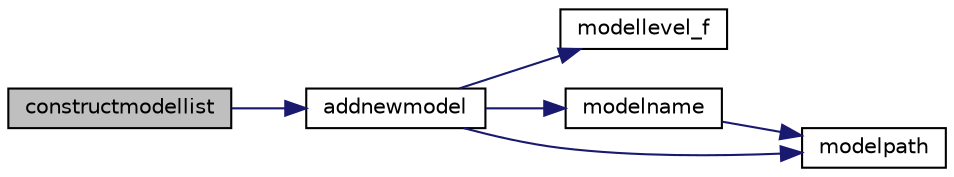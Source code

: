 digraph "constructmodellist"
{
 // LATEX_PDF_SIZE
  edge [fontname="Helvetica",fontsize="10",labelfontname="Helvetica",labelfontsize="10"];
  node [fontname="Helvetica",fontsize="10",shape=record];
  rankdir="LR";
  Node1 [label="constructmodellist",height=0.2,width=0.4,color="black", fillcolor="grey75", style="filled", fontcolor="black",tooltip=" "];
  Node1 -> Node2 [color="midnightblue",fontsize="10",style="solid",fontname="Helvetica"];
  Node2 [label="addnewmodel",height=0.2,width=0.4,color="black", fillcolor="white", style="filled",URL="$_main_8_f90.html#a2f77a4f5e6866a09c535fb9958312f17",tooltip=" "];
  Node2 -> Node3 [color="midnightblue",fontsize="10",style="solid",fontname="Helvetica"];
  Node3 [label="modellevel_f",height=0.2,width=0.4,color="black", fillcolor="white", style="filled",URL="$_main_8_f90.html#acdc3261ecd63c8e82b3392ec60df4db9",tooltip=" "];
  Node2 -> Node4 [color="midnightblue",fontsize="10",style="solid",fontname="Helvetica"];
  Node4 [label="modelname",height=0.2,width=0.4,color="black", fillcolor="white", style="filled",URL="$_main_8_f90.html#af0ae0b978e6573bc461573aa66062e83",tooltip=" "];
  Node4 -> Node5 [color="midnightblue",fontsize="10",style="solid",fontname="Helvetica"];
  Node5 [label="modelpath",height=0.2,width=0.4,color="black", fillcolor="white", style="filled",URL="$_main_8_f90.html#ada5b220b45dcba73a75264dcde43e3bd",tooltip=" "];
  Node2 -> Node5 [color="midnightblue",fontsize="10",style="solid",fontname="Helvetica"];
}
